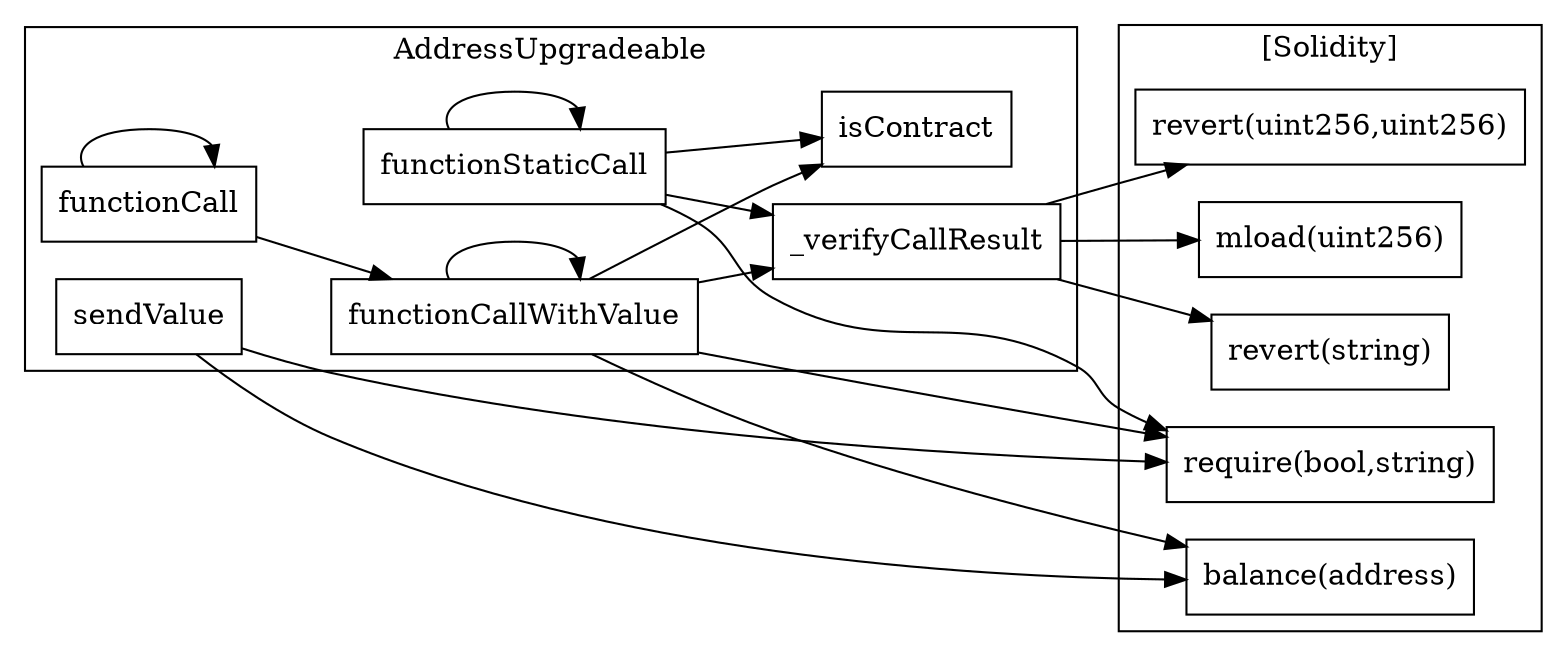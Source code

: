 strict digraph {
rankdir="LR"
node [shape=box]
subgraph cluster_234_AddressUpgradeable {
label = "AddressUpgradeable"
"234_functionCallWithValue" [label="functionCallWithValue"]
"234_sendValue" [label="sendValue"]
"234_functionCall" [label="functionCall"]
"234__verifyCallResult" [label="_verifyCallResult"]
"234_functionStaticCall" [label="functionStaticCall"]
"234_isContract" [label="isContract"]
"234_functionStaticCall" -> "234__verifyCallResult"
"234_functionCall" -> "234_functionCall"
"234_functionCallWithValue" -> "234__verifyCallResult"
"234_functionCallWithValue" -> "234_functionCallWithValue"
"234_functionStaticCall" -> "234_functionStaticCall"
"234_functionCallWithValue" -> "234_isContract"
"234_functionCall" -> "234_functionCallWithValue"
"234_functionStaticCall" -> "234_isContract"
}subgraph cluster_solidity {
label = "[Solidity]"
"revert(uint256,uint256)" 
"mload(uint256)" 
"revert(string)" 
"require(bool,string)" 
"balance(address)" 
"234__verifyCallResult" -> "revert(string)"
"234_functionCallWithValue" -> "balance(address)"
"234_functionCallWithValue" -> "require(bool,string)"
"234_functionStaticCall" -> "require(bool,string)"
"234__verifyCallResult" -> "revert(uint256,uint256)"
"234__verifyCallResult" -> "mload(uint256)"
"234_sendValue" -> "balance(address)"
"234_sendValue" -> "require(bool,string)"
}
}